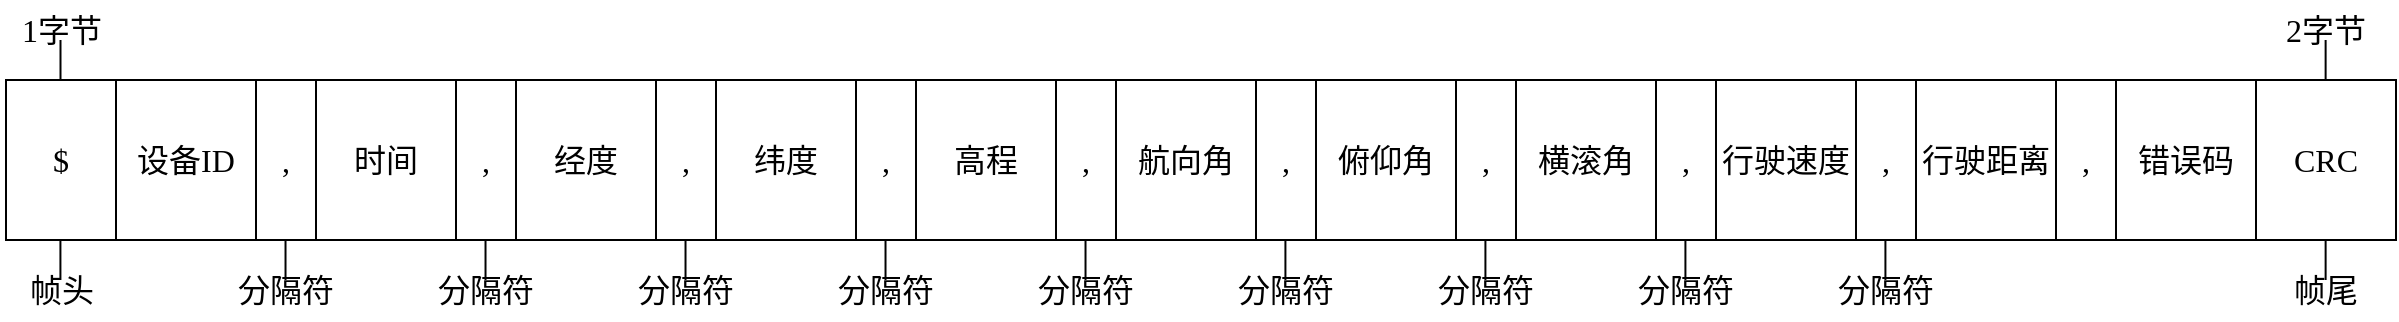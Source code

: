 <mxfile version="24.6.4" type="github">
  <diagram name="第 1 页" id="h4iiI1h9H1woldRgEM1Y">
    <mxGraphModel dx="1444" dy="845" grid="1" gridSize="10" guides="1" tooltips="1" connect="1" arrows="1" fold="1" page="1" pageScale="1" pageWidth="1654" pageHeight="1169" math="0" shadow="0">
      <root>
        <mxCell id="0" />
        <mxCell id="1" parent="0" />
        <mxCell id="Qd0CcySC9wJVUX0zvVi2-1" value="" style="rounded=0;whiteSpace=wrap;html=1;fontFamily=黑体;fontSize=16;" vertex="1" parent="1">
          <mxGeometry x="25" y="280" width="1195" height="80" as="geometry" />
        </mxCell>
        <mxCell id="Qd0CcySC9wJVUX0zvVi2-2" value="$" style="rounded=0;whiteSpace=wrap;html=1;fontFamily=黑体;fontSize=16;" vertex="1" parent="1">
          <mxGeometry x="25" y="280" width="55" height="80" as="geometry" />
        </mxCell>
        <mxCell id="Qd0CcySC9wJVUX0zvVi2-3" value="设备ID" style="rounded=0;whiteSpace=wrap;html=1;fontFamily=黑体;fontSize=16;" vertex="1" parent="1">
          <mxGeometry x="80" y="280" width="70" height="80" as="geometry" />
        </mxCell>
        <mxCell id="Qd0CcySC9wJVUX0zvVi2-5" value="&lt;font style=&quot;font-size: 16px;&quot;&gt;,&lt;/font&gt;" style="rounded=0;whiteSpace=wrap;html=1;fontFamily=黑体;fontSize=16;" vertex="1" parent="1">
          <mxGeometry x="150" y="280" width="30" height="80" as="geometry" />
        </mxCell>
        <mxCell id="Qd0CcySC9wJVUX0zvVi2-7" value="时间" style="rounded=0;whiteSpace=wrap;html=1;fontFamily=黑体;fontSize=16;" vertex="1" parent="1">
          <mxGeometry x="180" y="280" width="70" height="80" as="geometry" />
        </mxCell>
        <mxCell id="Qd0CcySC9wJVUX0zvVi2-8" value="经度" style="rounded=0;whiteSpace=wrap;html=1;fontFamily=黑体;fontSize=16;" vertex="1" parent="1">
          <mxGeometry x="280" y="280" width="70" height="80" as="geometry" />
        </mxCell>
        <mxCell id="Qd0CcySC9wJVUX0zvVi2-9" value="&lt;font style=&quot;font-size: 16px;&quot;&gt;,&lt;/font&gt;" style="rounded=0;whiteSpace=wrap;html=1;fontFamily=黑体;fontSize=16;" vertex="1" parent="1">
          <mxGeometry x="250" y="280" width="30" height="80" as="geometry" />
        </mxCell>
        <mxCell id="Qd0CcySC9wJVUX0zvVi2-10" value="&lt;font style=&quot;font-size: 16px;&quot;&gt;,&lt;/font&gt;" style="rounded=0;whiteSpace=wrap;html=1;fontFamily=黑体;fontSize=16;" vertex="1" parent="1">
          <mxGeometry x="350" y="280" width="30" height="80" as="geometry" />
        </mxCell>
        <mxCell id="Qd0CcySC9wJVUX0zvVi2-11" value="纬度" style="rounded=0;whiteSpace=wrap;html=1;fontFamily=黑体;fontSize=16;" vertex="1" parent="1">
          <mxGeometry x="380" y="280" width="70" height="80" as="geometry" />
        </mxCell>
        <mxCell id="Qd0CcySC9wJVUX0zvVi2-12" value="&lt;font style=&quot;font-size: 16px;&quot;&gt;,&lt;/font&gt;" style="rounded=0;whiteSpace=wrap;html=1;fontFamily=黑体;fontSize=16;" vertex="1" parent="1">
          <mxGeometry x="450" y="280" width="30" height="80" as="geometry" />
        </mxCell>
        <mxCell id="Qd0CcySC9wJVUX0zvVi2-13" value="高程" style="rounded=0;whiteSpace=wrap;html=1;fontFamily=黑体;fontSize=16;" vertex="1" parent="1">
          <mxGeometry x="480" y="280" width="70" height="80" as="geometry" />
        </mxCell>
        <mxCell id="Qd0CcySC9wJVUX0zvVi2-14" value="&lt;font style=&quot;font-size: 16px;&quot;&gt;,&lt;/font&gt;" style="rounded=0;whiteSpace=wrap;html=1;fontFamily=黑体;fontSize=16;" vertex="1" parent="1">
          <mxGeometry x="550" y="280" width="30" height="80" as="geometry" />
        </mxCell>
        <mxCell id="Qd0CcySC9wJVUX0zvVi2-15" value="航向角" style="rounded=0;whiteSpace=wrap;html=1;fontFamily=黑体;fontSize=16;" vertex="1" parent="1">
          <mxGeometry x="580" y="280" width="70" height="80" as="geometry" />
        </mxCell>
        <mxCell id="Qd0CcySC9wJVUX0zvVi2-16" value="&lt;font style=&quot;font-size: 16px;&quot;&gt;,&lt;/font&gt;" style="rounded=0;whiteSpace=wrap;html=1;fontFamily=黑体;fontSize=16;" vertex="1" parent="1">
          <mxGeometry x="650" y="280" width="30" height="80" as="geometry" />
        </mxCell>
        <mxCell id="Qd0CcySC9wJVUX0zvVi2-17" value="俯仰角" style="rounded=0;whiteSpace=wrap;html=1;fontFamily=黑体;fontSize=16;" vertex="1" parent="1">
          <mxGeometry x="680" y="280" width="70" height="80" as="geometry" />
        </mxCell>
        <mxCell id="Qd0CcySC9wJVUX0zvVi2-18" value="横滚角" style="rounded=0;whiteSpace=wrap;html=1;fontFamily=黑体;fontSize=16;" vertex="1" parent="1">
          <mxGeometry x="780" y="280" width="70" height="80" as="geometry" />
        </mxCell>
        <mxCell id="Qd0CcySC9wJVUX0zvVi2-19" value="&lt;font style=&quot;font-size: 16px;&quot;&gt;,&lt;/font&gt;" style="rounded=0;whiteSpace=wrap;html=1;fontFamily=黑体;fontSize=16;" vertex="1" parent="1">
          <mxGeometry x="750" y="280" width="30" height="80" as="geometry" />
        </mxCell>
        <mxCell id="Qd0CcySC9wJVUX0zvVi2-20" value="&lt;font style=&quot;font-size: 16px;&quot;&gt;,&lt;/font&gt;" style="rounded=0;whiteSpace=wrap;html=1;fontFamily=黑体;fontSize=16;" vertex="1" parent="1">
          <mxGeometry x="850" y="280" width="30" height="80" as="geometry" />
        </mxCell>
        <mxCell id="Qd0CcySC9wJVUX0zvVi2-21" value="行驶速度" style="rounded=0;whiteSpace=wrap;html=1;fontFamily=黑体;fontSize=16;" vertex="1" parent="1">
          <mxGeometry x="880" y="280" width="70" height="80" as="geometry" />
        </mxCell>
        <mxCell id="Qd0CcySC9wJVUX0zvVi2-22" value="&lt;font style=&quot;font-size: 16px;&quot;&gt;,&lt;/font&gt;" style="rounded=0;whiteSpace=wrap;html=1;fontFamily=黑体;fontSize=16;" vertex="1" parent="1">
          <mxGeometry x="950" y="280" width="30" height="80" as="geometry" />
        </mxCell>
        <mxCell id="Qd0CcySC9wJVUX0zvVi2-24" value="错误码" style="rounded=0;whiteSpace=wrap;html=1;fontFamily=黑体;fontSize=16;" vertex="1" parent="1">
          <mxGeometry x="1080" y="280" width="70" height="80" as="geometry" />
        </mxCell>
        <mxCell id="Qd0CcySC9wJVUX0zvVi2-25" value="CRC" style="rounded=0;whiteSpace=wrap;html=1;fontFamily=黑体;fontSize=16;" vertex="1" parent="1">
          <mxGeometry x="1150" y="280" width="70" height="80" as="geometry" />
        </mxCell>
        <mxCell id="Qd0CcySC9wJVUX0zvVi2-26" value="" style="endArrow=none;html=1;rounded=0;fontFamily=黑体;fontSize=16;" edge="1" parent="1">
          <mxGeometry width="50" height="50" relative="1" as="geometry">
            <mxPoint x="52.25" y="260" as="sourcePoint" />
            <mxPoint x="52.25" y="280" as="targetPoint" />
          </mxGeometry>
        </mxCell>
        <mxCell id="Qd0CcySC9wJVUX0zvVi2-28" value="" style="endArrow=none;html=1;rounded=0;fontFamily=黑体;fontSize=16;" edge="1" parent="1">
          <mxGeometry width="50" height="50" relative="1" as="geometry">
            <mxPoint x="52.21" y="360" as="sourcePoint" />
            <mxPoint x="52.21" y="380" as="targetPoint" />
          </mxGeometry>
        </mxCell>
        <mxCell id="Qd0CcySC9wJVUX0zvVi2-31" value="" style="endArrow=none;html=1;rounded=0;fontFamily=黑体;fontSize=16;" edge="1" parent="1">
          <mxGeometry width="50" height="50" relative="1" as="geometry">
            <mxPoint x="164.76" y="360" as="sourcePoint" />
            <mxPoint x="164.76" y="380" as="targetPoint" />
          </mxGeometry>
        </mxCell>
        <mxCell id="Qd0CcySC9wJVUX0zvVi2-32" value="" style="endArrow=none;html=1;rounded=0;fontFamily=黑体;fontSize=16;" edge="1" parent="1">
          <mxGeometry width="50" height="50" relative="1" as="geometry">
            <mxPoint x="264.76" y="360" as="sourcePoint" />
            <mxPoint x="264.76" y="380" as="targetPoint" />
          </mxGeometry>
        </mxCell>
        <mxCell id="Qd0CcySC9wJVUX0zvVi2-33" value="" style="endArrow=none;html=1;rounded=0;fontFamily=黑体;fontSize=16;" edge="1" parent="1">
          <mxGeometry width="50" height="50" relative="1" as="geometry">
            <mxPoint x="364.76" y="360" as="sourcePoint" />
            <mxPoint x="364.76" y="380" as="targetPoint" />
          </mxGeometry>
        </mxCell>
        <mxCell id="Qd0CcySC9wJVUX0zvVi2-34" value="" style="endArrow=none;html=1;rounded=0;fontFamily=黑体;fontSize=16;" edge="1" parent="1">
          <mxGeometry width="50" height="50" relative="1" as="geometry">
            <mxPoint x="464.76" y="360" as="sourcePoint" />
            <mxPoint x="464.76" y="380" as="targetPoint" />
          </mxGeometry>
        </mxCell>
        <mxCell id="Qd0CcySC9wJVUX0zvVi2-35" value="" style="endArrow=none;html=1;rounded=0;fontFamily=黑体;fontSize=16;" edge="1" parent="1">
          <mxGeometry width="50" height="50" relative="1" as="geometry">
            <mxPoint x="564.76" y="360" as="sourcePoint" />
            <mxPoint x="564.76" y="380" as="targetPoint" />
          </mxGeometry>
        </mxCell>
        <mxCell id="Qd0CcySC9wJVUX0zvVi2-36" value="" style="endArrow=none;html=1;rounded=0;fontFamily=黑体;fontSize=16;" edge="1" parent="1">
          <mxGeometry width="50" height="50" relative="1" as="geometry">
            <mxPoint x="664.71" y="360" as="sourcePoint" />
            <mxPoint x="664.71" y="380" as="targetPoint" />
          </mxGeometry>
        </mxCell>
        <mxCell id="Qd0CcySC9wJVUX0zvVi2-37" value="" style="endArrow=none;html=1;rounded=0;fontFamily=黑体;fontSize=16;" edge="1" parent="1">
          <mxGeometry width="50" height="50" relative="1" as="geometry">
            <mxPoint x="764.71" y="360" as="sourcePoint" />
            <mxPoint x="764.71" y="380" as="targetPoint" />
          </mxGeometry>
        </mxCell>
        <mxCell id="Qd0CcySC9wJVUX0zvVi2-38" value="" style="endArrow=none;html=1;rounded=0;fontFamily=黑体;fontSize=16;" edge="1" parent="1">
          <mxGeometry width="50" height="50" relative="1" as="geometry">
            <mxPoint x="864.71" y="360" as="sourcePoint" />
            <mxPoint x="864.71" y="380" as="targetPoint" />
          </mxGeometry>
        </mxCell>
        <mxCell id="Qd0CcySC9wJVUX0zvVi2-39" value="" style="endArrow=none;html=1;rounded=0;fontFamily=黑体;fontSize=16;" edge="1" parent="1">
          <mxGeometry width="50" height="50" relative="1" as="geometry">
            <mxPoint x="964.71" y="360" as="sourcePoint" />
            <mxPoint x="964.71" y="380" as="targetPoint" />
          </mxGeometry>
        </mxCell>
        <mxCell id="Qd0CcySC9wJVUX0zvVi2-40" value="帧头" style="text;html=1;align=center;verticalAlign=middle;whiteSpace=wrap;rounded=0;fontFamily=黑体;fontSize=16;" vertex="1" parent="1">
          <mxGeometry x="22.5" y="370" width="60" height="30" as="geometry" />
        </mxCell>
        <mxCell id="Qd0CcySC9wJVUX0zvVi2-42" value="分隔符" style="text;html=1;align=center;verticalAlign=middle;whiteSpace=wrap;rounded=0;fontFamily=黑体;fontSize=16;" vertex="1" parent="1">
          <mxGeometry x="135" y="370" width="60" height="30" as="geometry" />
        </mxCell>
        <mxCell id="Qd0CcySC9wJVUX0zvVi2-43" value="分隔符" style="text;html=1;align=center;verticalAlign=middle;whiteSpace=wrap;rounded=0;fontFamily=黑体;fontSize=16;" vertex="1" parent="1">
          <mxGeometry x="235" y="370" width="60" height="30" as="geometry" />
        </mxCell>
        <mxCell id="Qd0CcySC9wJVUX0zvVi2-44" value="分隔符" style="text;html=1;align=center;verticalAlign=middle;whiteSpace=wrap;rounded=0;fontFamily=黑体;fontSize=16;" vertex="1" parent="1">
          <mxGeometry x="335" y="370" width="60" height="30" as="geometry" />
        </mxCell>
        <mxCell id="Qd0CcySC9wJVUX0zvVi2-45" value="分隔符" style="text;html=1;align=center;verticalAlign=middle;whiteSpace=wrap;rounded=0;fontFamily=黑体;fontSize=16;" vertex="1" parent="1">
          <mxGeometry x="435" y="370" width="60" height="30" as="geometry" />
        </mxCell>
        <mxCell id="Qd0CcySC9wJVUX0zvVi2-46" value="分隔符" style="text;html=1;align=center;verticalAlign=middle;whiteSpace=wrap;rounded=0;fontFamily=黑体;fontSize=16;" vertex="1" parent="1">
          <mxGeometry x="535" y="370" width="60" height="30" as="geometry" />
        </mxCell>
        <mxCell id="Qd0CcySC9wJVUX0zvVi2-47" value="分隔符" style="text;html=1;align=center;verticalAlign=middle;whiteSpace=wrap;rounded=0;fontFamily=黑体;fontSize=16;" vertex="1" parent="1">
          <mxGeometry x="635" y="370" width="60" height="30" as="geometry" />
        </mxCell>
        <mxCell id="Qd0CcySC9wJVUX0zvVi2-48" value="分隔符" style="text;html=1;align=center;verticalAlign=middle;whiteSpace=wrap;rounded=0;fontFamily=黑体;fontSize=16;" vertex="1" parent="1">
          <mxGeometry x="735" y="370" width="60" height="30" as="geometry" />
        </mxCell>
        <mxCell id="Qd0CcySC9wJVUX0zvVi2-49" value="分隔符" style="text;html=1;align=center;verticalAlign=middle;whiteSpace=wrap;rounded=0;fontFamily=黑体;fontSize=16;" vertex="1" parent="1">
          <mxGeometry x="835" y="370" width="60" height="30" as="geometry" />
        </mxCell>
        <mxCell id="Qd0CcySC9wJVUX0zvVi2-50" value="分隔符" style="text;html=1;align=center;verticalAlign=middle;whiteSpace=wrap;rounded=0;fontFamily=黑体;fontSize=16;" vertex="1" parent="1">
          <mxGeometry x="935" y="370" width="60" height="30" as="geometry" />
        </mxCell>
        <mxCell id="Qd0CcySC9wJVUX0zvVi2-51" value="帧尾" style="text;html=1;align=center;verticalAlign=middle;whiteSpace=wrap;rounded=0;fontFamily=黑体;fontSize=16;" vertex="1" parent="1">
          <mxGeometry x="1155" y="370" width="60" height="30" as="geometry" />
        </mxCell>
        <mxCell id="Qd0CcySC9wJVUX0zvVi2-52" value="" style="endArrow=none;html=1;rounded=0;fontFamily=黑体;fontSize=16;" edge="1" parent="1">
          <mxGeometry width="50" height="50" relative="1" as="geometry">
            <mxPoint x="1184.81" y="360" as="sourcePoint" />
            <mxPoint x="1184.81" y="380" as="targetPoint" />
          </mxGeometry>
        </mxCell>
        <mxCell id="Qd0CcySC9wJVUX0zvVi2-54" value="1字节" style="text;html=1;align=center;verticalAlign=middle;whiteSpace=wrap;rounded=0;fontFamily=黑体;fontSize=16;" vertex="1" parent="1">
          <mxGeometry x="22.5" y="240" width="60" height="30" as="geometry" />
        </mxCell>
        <mxCell id="Qd0CcySC9wJVUX0zvVi2-55" value="2字节" style="text;html=1;align=center;verticalAlign=middle;whiteSpace=wrap;rounded=0;fontFamily=黑体;fontSize=16;" vertex="1" parent="1">
          <mxGeometry x="1155" y="240" width="60" height="30" as="geometry" />
        </mxCell>
        <mxCell id="Qd0CcySC9wJVUX0zvVi2-57" value="" style="endArrow=none;html=1;rounded=0;fontFamily=黑体;fontSize=16;" edge="1" parent="1">
          <mxGeometry width="50" height="50" relative="1" as="geometry">
            <mxPoint x="1184.81" y="260" as="sourcePoint" />
            <mxPoint x="1184.81" y="280" as="targetPoint" />
          </mxGeometry>
        </mxCell>
        <mxCell id="Qd0CcySC9wJVUX0zvVi2-58" value="行驶距离" style="rounded=0;whiteSpace=wrap;html=1;fontFamily=黑体;fontSize=16;" vertex="1" parent="1">
          <mxGeometry x="980" y="280" width="70" height="80" as="geometry" />
        </mxCell>
        <mxCell id="Qd0CcySC9wJVUX0zvVi2-59" value="&lt;font style=&quot;font-size: 16px;&quot;&gt;,&lt;/font&gt;" style="rounded=0;whiteSpace=wrap;html=1;fontFamily=黑体;fontSize=16;" vertex="1" parent="1">
          <mxGeometry x="1050" y="280" width="30" height="80" as="geometry" />
        </mxCell>
      </root>
    </mxGraphModel>
  </diagram>
</mxfile>
